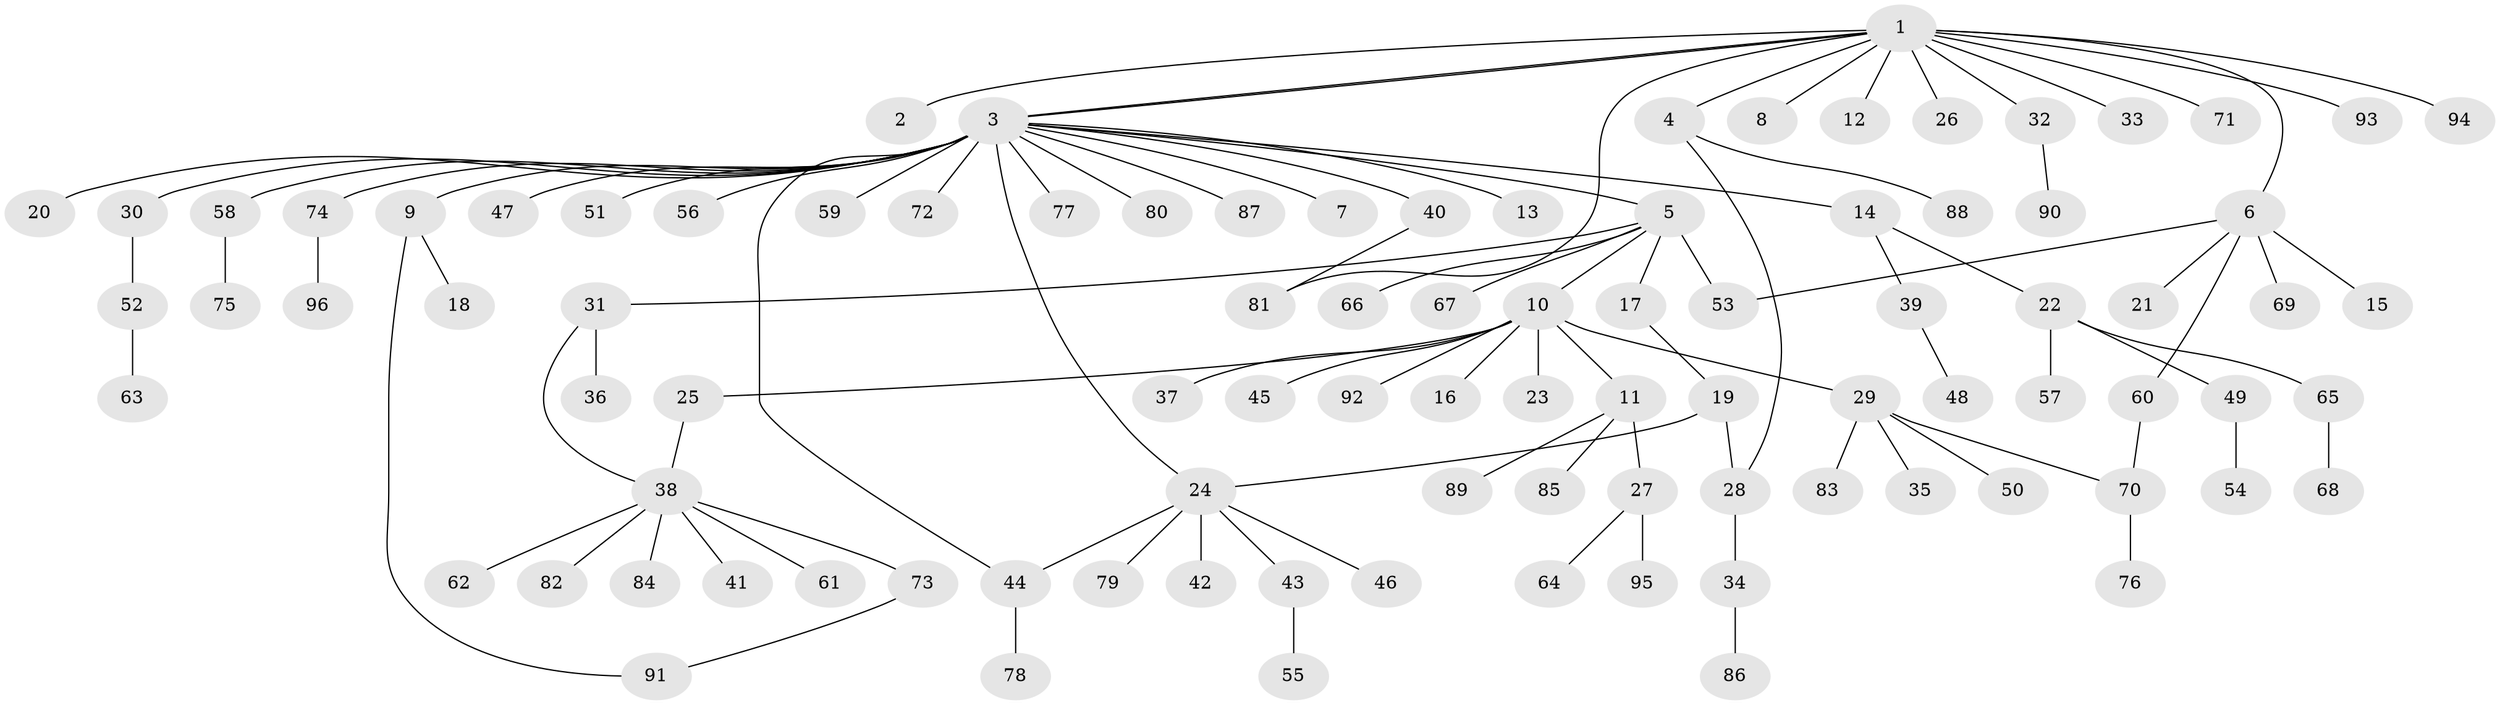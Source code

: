 // coarse degree distribution, {14: 0.017543859649122806, 1: 0.6842105263157895, 23: 0.017543859649122806, 3: 0.07017543859649122, 7: 0.017543859649122806, 6: 0.03508771929824561, 2: 0.12280701754385964, 5: 0.017543859649122806, 4: 0.017543859649122806}
// Generated by graph-tools (version 1.1) at 2025/18/03/04/25 18:18:25]
// undirected, 96 vertices, 104 edges
graph export_dot {
graph [start="1"]
  node [color=gray90,style=filled];
  1;
  2;
  3;
  4;
  5;
  6;
  7;
  8;
  9;
  10;
  11;
  12;
  13;
  14;
  15;
  16;
  17;
  18;
  19;
  20;
  21;
  22;
  23;
  24;
  25;
  26;
  27;
  28;
  29;
  30;
  31;
  32;
  33;
  34;
  35;
  36;
  37;
  38;
  39;
  40;
  41;
  42;
  43;
  44;
  45;
  46;
  47;
  48;
  49;
  50;
  51;
  52;
  53;
  54;
  55;
  56;
  57;
  58;
  59;
  60;
  61;
  62;
  63;
  64;
  65;
  66;
  67;
  68;
  69;
  70;
  71;
  72;
  73;
  74;
  75;
  76;
  77;
  78;
  79;
  80;
  81;
  82;
  83;
  84;
  85;
  86;
  87;
  88;
  89;
  90;
  91;
  92;
  93;
  94;
  95;
  96;
  1 -- 2;
  1 -- 3;
  1 -- 3;
  1 -- 4;
  1 -- 6;
  1 -- 8;
  1 -- 12;
  1 -- 26;
  1 -- 32;
  1 -- 33;
  1 -- 71;
  1 -- 81;
  1 -- 93;
  1 -- 94;
  3 -- 5;
  3 -- 7;
  3 -- 9;
  3 -- 13;
  3 -- 14;
  3 -- 20;
  3 -- 24;
  3 -- 30;
  3 -- 40;
  3 -- 44;
  3 -- 47;
  3 -- 51;
  3 -- 56;
  3 -- 58;
  3 -- 59;
  3 -- 72;
  3 -- 74;
  3 -- 77;
  3 -- 80;
  3 -- 87;
  4 -- 28;
  4 -- 88;
  5 -- 10;
  5 -- 17;
  5 -- 31;
  5 -- 53;
  5 -- 66;
  5 -- 67;
  6 -- 15;
  6 -- 21;
  6 -- 53;
  6 -- 60;
  6 -- 69;
  9 -- 18;
  9 -- 91;
  10 -- 11;
  10 -- 16;
  10 -- 23;
  10 -- 25;
  10 -- 29;
  10 -- 37;
  10 -- 45;
  10 -- 92;
  11 -- 27;
  11 -- 85;
  11 -- 89;
  14 -- 22;
  14 -- 39;
  17 -- 19;
  19 -- 24;
  19 -- 28;
  22 -- 49;
  22 -- 57;
  22 -- 65;
  24 -- 42;
  24 -- 43;
  24 -- 44;
  24 -- 46;
  24 -- 79;
  25 -- 38;
  27 -- 64;
  27 -- 95;
  28 -- 34;
  29 -- 35;
  29 -- 50;
  29 -- 70;
  29 -- 83;
  30 -- 52;
  31 -- 36;
  31 -- 38;
  32 -- 90;
  34 -- 86;
  38 -- 41;
  38 -- 61;
  38 -- 62;
  38 -- 73;
  38 -- 82;
  38 -- 84;
  39 -- 48;
  40 -- 81;
  43 -- 55;
  44 -- 78;
  49 -- 54;
  52 -- 63;
  58 -- 75;
  60 -- 70;
  65 -- 68;
  70 -- 76;
  73 -- 91;
  74 -- 96;
}
